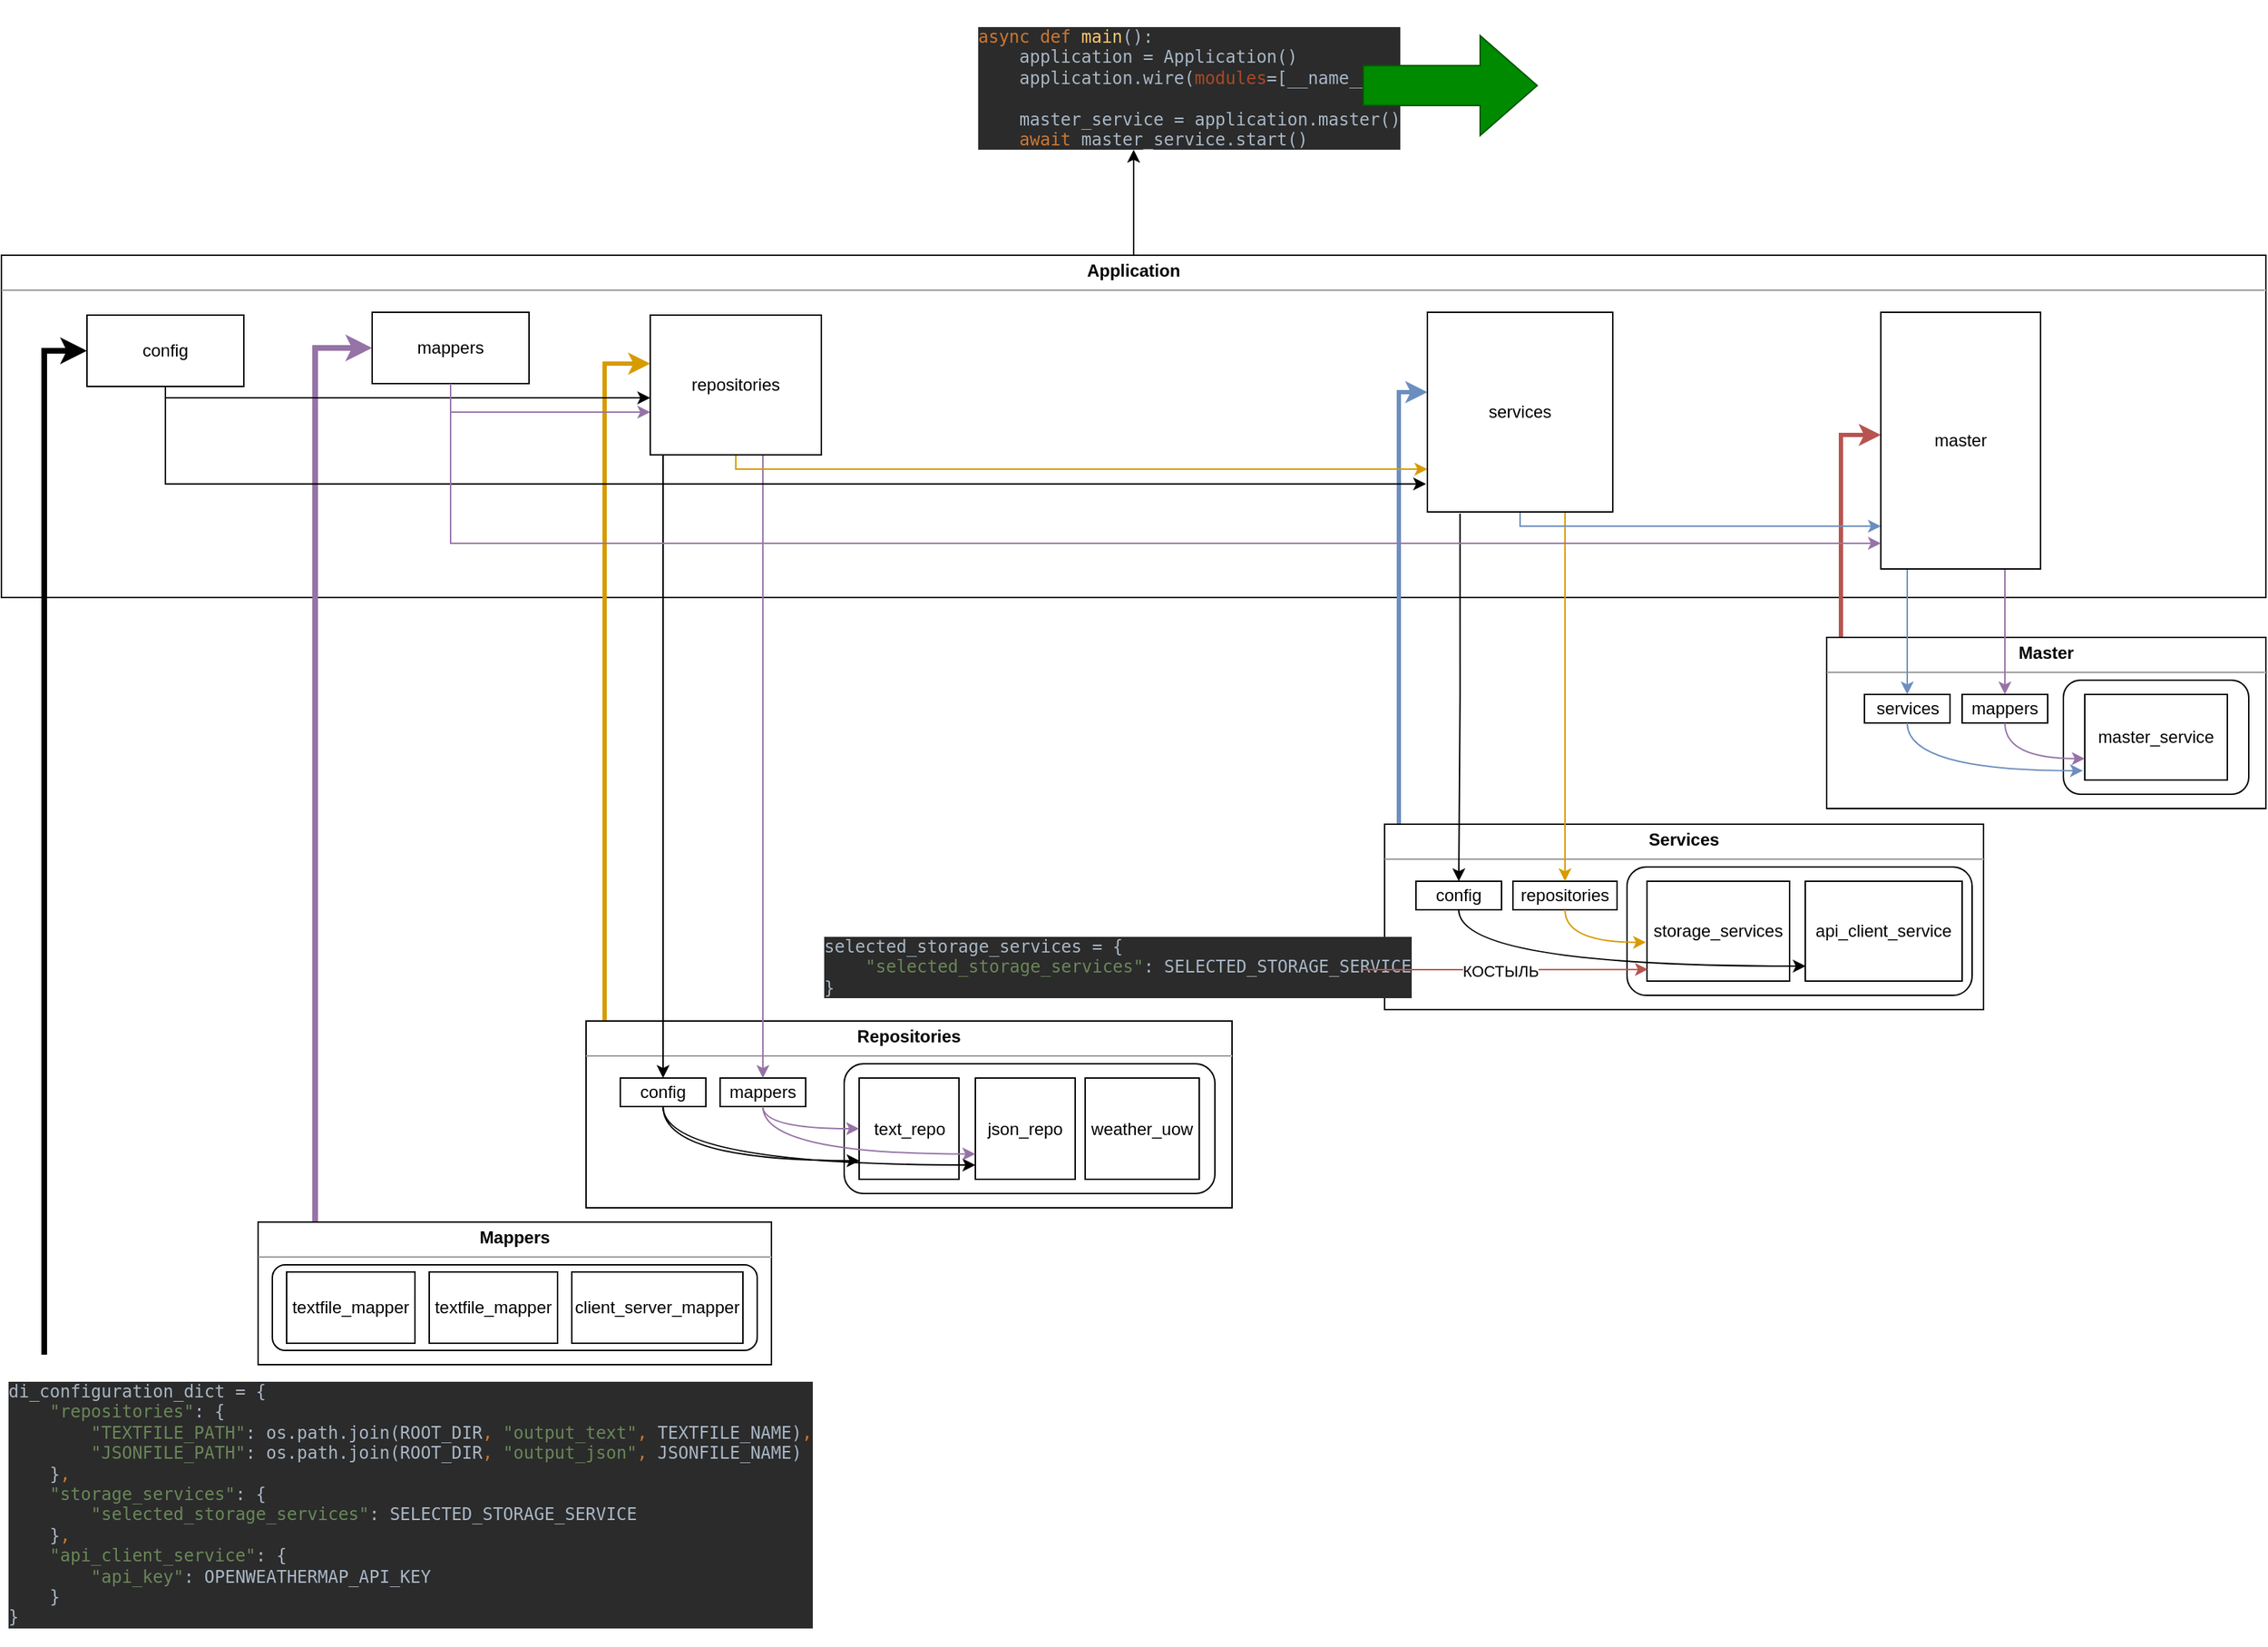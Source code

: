 <mxfile version="22.1.5" type="device">
  <diagram name="Страница — 1" id="3d6UdgaXa_TiW9LR1_nT">
    <mxGraphModel dx="2514" dy="1274" grid="1" gridSize="10" guides="1" tooltips="1" connect="1" arrows="1" fold="1" page="1" pageScale="1" pageWidth="827" pageHeight="1169" math="0" shadow="0">
      <root>
        <mxCell id="0" />
        <mxCell id="1" parent="0" />
        <mxCell id="HMvfkdlZZt-lKRl-E1Fo-84" style="edgeStyle=orthogonalEdgeStyle;rounded=0;orthogonalLoop=1;jettySize=auto;html=1;" edge="1" parent="1" source="HMvfkdlZZt-lKRl-E1Fo-31" target="HMvfkdlZZt-lKRl-E1Fo-82">
          <mxGeometry relative="1" as="geometry">
            <Array as="points">
              <mxPoint x="816" y="150" />
              <mxPoint x="816" y="150" />
            </Array>
          </mxGeometry>
        </mxCell>
        <mxCell id="HMvfkdlZZt-lKRl-E1Fo-31" value="&lt;p style=&quot;margin:0px;margin-top:4px;text-align:center;&quot;&gt;&lt;b&gt;Application&lt;/b&gt;&lt;/p&gt;&lt;hr size=&quot;1&quot;&gt;&lt;div style=&quot;height:2px;&quot;&gt;&lt;br&gt;&lt;/div&gt;" style="verticalAlign=top;align=left;overflow=fill;fontSize=12;fontFamily=Helvetica;html=1;whiteSpace=wrap;" vertex="1" parent="1">
          <mxGeometry x="22" y="194" width="1588" height="240" as="geometry" />
        </mxCell>
        <mxCell id="HMvfkdlZZt-lKRl-E1Fo-41" style="edgeStyle=orthogonalEdgeStyle;rounded=0;orthogonalLoop=1;jettySize=auto;html=1;entryX=0;entryY=0.5;entryDx=0;entryDy=0;strokeWidth=4;fillColor=#e1d5e7;strokeColor=#9673a6;" edge="1" parent="1" source="HMvfkdlZZt-lKRl-E1Fo-4" target="HMvfkdlZZt-lKRl-E1Fo-36">
          <mxGeometry relative="1" as="geometry">
            <Array as="points">
              <mxPoint x="242" y="259" />
            </Array>
          </mxGeometry>
        </mxCell>
        <mxCell id="HMvfkdlZZt-lKRl-E1Fo-4" value="&lt;p style=&quot;margin:0px;margin-top:4px;text-align:center;&quot;&gt;&lt;b&gt;Mappers&lt;/b&gt;&lt;/p&gt;&lt;hr size=&quot;1&quot;&gt;&lt;div style=&quot;height:2px;&quot;&gt;&lt;br&gt;&lt;/div&gt;" style="verticalAlign=top;align=left;overflow=fill;fontSize=12;fontFamily=Helvetica;html=1;whiteSpace=wrap;" vertex="1" parent="1">
          <mxGeometry x="202" y="872" width="360" height="100" as="geometry" />
        </mxCell>
        <mxCell id="HMvfkdlZZt-lKRl-E1Fo-8" value="" style="rounded=1;whiteSpace=wrap;html=1;" vertex="1" parent="1">
          <mxGeometry x="212" y="902" width="340" height="60" as="geometry" />
        </mxCell>
        <mxCell id="HMvfkdlZZt-lKRl-E1Fo-5" value="textfile_mapper" style="html=1;whiteSpace=wrap;" vertex="1" parent="1">
          <mxGeometry x="222" y="907" width="90" height="50" as="geometry" />
        </mxCell>
        <mxCell id="HMvfkdlZZt-lKRl-E1Fo-7" value="client_server_mapper" style="html=1;whiteSpace=wrap;" vertex="1" parent="1">
          <mxGeometry x="422" y="907" width="120" height="50" as="geometry" />
        </mxCell>
        <mxCell id="HMvfkdlZZt-lKRl-E1Fo-6" value="textfile_mapper" style="html=1;whiteSpace=wrap;" vertex="1" parent="1">
          <mxGeometry x="322" y="907" width="90" height="50" as="geometry" />
        </mxCell>
        <mxCell id="HMvfkdlZZt-lKRl-E1Fo-43" style="edgeStyle=orthogonalEdgeStyle;rounded=0;orthogonalLoop=1;jettySize=auto;html=1;strokeWidth=3;fillColor=#ffe6cc;strokeColor=#d79b00;" edge="1" parent="1" source="HMvfkdlZZt-lKRl-E1Fo-10" target="HMvfkdlZZt-lKRl-E1Fo-37">
          <mxGeometry relative="1" as="geometry">
            <Array as="points">
              <mxPoint x="445" y="270" />
            </Array>
          </mxGeometry>
        </mxCell>
        <mxCell id="HMvfkdlZZt-lKRl-E1Fo-10" value="&lt;p style=&quot;margin:0px;margin-top:4px;text-align:center;&quot;&gt;&lt;b&gt;Repositories&lt;/b&gt;&lt;/p&gt;&lt;hr size=&quot;1&quot;&gt;&lt;div style=&quot;height:2px;&quot;&gt;&lt;br&gt;&lt;/div&gt;" style="verticalAlign=top;align=left;overflow=fill;fontSize=12;fontFamily=Helvetica;html=1;whiteSpace=wrap;" vertex="1" parent="1">
          <mxGeometry x="432" y="731" width="453" height="131" as="geometry" />
        </mxCell>
        <mxCell id="HMvfkdlZZt-lKRl-E1Fo-11" value="" style="rounded=1;whiteSpace=wrap;html=1;" vertex="1" parent="1">
          <mxGeometry x="613" y="761" width="260" height="91" as="geometry" />
        </mxCell>
        <mxCell id="HMvfkdlZZt-lKRl-E1Fo-12" value="config" style="html=1;whiteSpace=wrap;" vertex="1" parent="1">
          <mxGeometry x="456" y="771" width="60" height="20" as="geometry" />
        </mxCell>
        <mxCell id="HMvfkdlZZt-lKRl-E1Fo-13" value="mappers" style="html=1;whiteSpace=wrap;" vertex="1" parent="1">
          <mxGeometry x="526" y="771" width="60" height="20" as="geometry" />
        </mxCell>
        <mxCell id="HMvfkdlZZt-lKRl-E1Fo-14" value="text_repo" style="html=1;whiteSpace=wrap;" vertex="1" parent="1">
          <mxGeometry x="623.5" y="771" width="70" height="71" as="geometry" />
        </mxCell>
        <mxCell id="HMvfkdlZZt-lKRl-E1Fo-15" value="json_repo" style="html=1;whiteSpace=wrap;" vertex="1" parent="1">
          <mxGeometry x="705" y="771" width="70" height="71" as="geometry" />
        </mxCell>
        <mxCell id="HMvfkdlZZt-lKRl-E1Fo-16" value="weather_uow" style="html=1;whiteSpace=wrap;" vertex="1" parent="1">
          <mxGeometry x="782" y="771" width="80" height="71" as="geometry" />
        </mxCell>
        <mxCell id="HMvfkdlZZt-lKRl-E1Fo-17" style="edgeStyle=orthogonalEdgeStyle;rounded=0;orthogonalLoop=1;jettySize=auto;html=1;exitX=0.5;exitY=1;exitDx=0;exitDy=0;" edge="1" parent="1" source="HMvfkdlZZt-lKRl-E1Fo-6" target="HMvfkdlZZt-lKRl-E1Fo-6">
          <mxGeometry relative="1" as="geometry" />
        </mxCell>
        <mxCell id="HMvfkdlZZt-lKRl-E1Fo-44" style="edgeStyle=orthogonalEdgeStyle;rounded=0;orthogonalLoop=1;jettySize=auto;html=1;strokeWidth=3;fillColor=#dae8fc;strokeColor=#6c8ebf;" edge="1" parent="1" source="HMvfkdlZZt-lKRl-E1Fo-18" target="HMvfkdlZZt-lKRl-E1Fo-38">
          <mxGeometry relative="1" as="geometry">
            <Array as="points">
              <mxPoint x="1002" y="290" />
            </Array>
          </mxGeometry>
        </mxCell>
        <mxCell id="HMvfkdlZZt-lKRl-E1Fo-18" value="&lt;p style=&quot;margin:0px;margin-top:4px;text-align:center;&quot;&gt;&lt;b&gt;Services&lt;/b&gt;&lt;/p&gt;&lt;hr size=&quot;1&quot;&gt;&lt;div style=&quot;height:2px;&quot;&gt;&lt;br&gt;&lt;/div&gt;" style="verticalAlign=top;align=left;overflow=fill;fontSize=12;fontFamily=Helvetica;html=1;whiteSpace=wrap;" vertex="1" parent="1">
          <mxGeometry x="992" y="593" width="420" height="130" as="geometry" />
        </mxCell>
        <mxCell id="HMvfkdlZZt-lKRl-E1Fo-19" value="" style="rounded=1;whiteSpace=wrap;html=1;" vertex="1" parent="1">
          <mxGeometry x="1162" y="623" width="242" height="90" as="geometry" />
        </mxCell>
        <mxCell id="HMvfkdlZZt-lKRl-E1Fo-20" value="config" style="html=1;whiteSpace=wrap;" vertex="1" parent="1">
          <mxGeometry x="1014" y="633" width="60" height="20" as="geometry" />
        </mxCell>
        <mxCell id="HMvfkdlZZt-lKRl-E1Fo-21" value="repositories" style="html=1;whiteSpace=wrap;" vertex="1" parent="1">
          <mxGeometry x="1082" y="633" width="73" height="20" as="geometry" />
        </mxCell>
        <mxCell id="HMvfkdlZZt-lKRl-E1Fo-22" value="storage_services" style="html=1;whiteSpace=wrap;" vertex="1" parent="1">
          <mxGeometry x="1176" y="633" width="100" height="70" as="geometry" />
        </mxCell>
        <mxCell id="HMvfkdlZZt-lKRl-E1Fo-24" value="api_client_service" style="html=1;whiteSpace=wrap;" vertex="1" parent="1">
          <mxGeometry x="1287" y="633" width="110" height="70" as="geometry" />
        </mxCell>
        <mxCell id="HMvfkdlZZt-lKRl-E1Fo-46" style="edgeStyle=orthogonalEdgeStyle;rounded=0;orthogonalLoop=1;jettySize=auto;html=1;strokeWidth=3;fillColor=#f8cecc;strokeColor=#b85450;" edge="1" parent="1" source="HMvfkdlZZt-lKRl-E1Fo-25" target="HMvfkdlZZt-lKRl-E1Fo-39">
          <mxGeometry relative="1" as="geometry">
            <mxPoint x="1312.5" y="330.0" as="sourcePoint" />
            <mxPoint x="1440.5" y="150" as="targetPoint" />
            <Array as="points">
              <mxPoint x="1312" y="320" />
            </Array>
          </mxGeometry>
        </mxCell>
        <mxCell id="HMvfkdlZZt-lKRl-E1Fo-25" value="&lt;p style=&quot;margin:0px;margin-top:4px;text-align:center;&quot;&gt;&lt;b&gt;Master&lt;/b&gt;&lt;/p&gt;&lt;hr size=&quot;1&quot;&gt;&lt;div style=&quot;height:2px;&quot;&gt;&lt;br&gt;&lt;/div&gt;" style="verticalAlign=top;align=left;overflow=fill;fontSize=12;fontFamily=Helvetica;html=1;whiteSpace=wrap;" vertex="1" parent="1">
          <mxGeometry x="1302" y="462" width="308" height="120" as="geometry" />
        </mxCell>
        <mxCell id="HMvfkdlZZt-lKRl-E1Fo-26" value="" style="rounded=1;whiteSpace=wrap;html=1;" vertex="1" parent="1">
          <mxGeometry x="1468" y="492" width="130" height="80" as="geometry" />
        </mxCell>
        <mxCell id="HMvfkdlZZt-lKRl-E1Fo-27" value="services" style="html=1;whiteSpace=wrap;" vertex="1" parent="1">
          <mxGeometry x="1328.5" y="502" width="60" height="20" as="geometry" />
        </mxCell>
        <mxCell id="HMvfkdlZZt-lKRl-E1Fo-28" value="mappers" style="html=1;whiteSpace=wrap;" vertex="1" parent="1">
          <mxGeometry x="1397" y="502" width="60" height="20" as="geometry" />
        </mxCell>
        <mxCell id="HMvfkdlZZt-lKRl-E1Fo-29" value="master_service" style="html=1;whiteSpace=wrap;" vertex="1" parent="1">
          <mxGeometry x="1483" y="502" width="100" height="60" as="geometry" />
        </mxCell>
        <mxCell id="HMvfkdlZZt-lKRl-E1Fo-40" style="edgeStyle=orthogonalEdgeStyle;rounded=0;orthogonalLoop=1;jettySize=auto;html=1;strokeWidth=4;entryX=0;entryY=0.5;entryDx=0;entryDy=0;" edge="1" parent="1" source="HMvfkdlZZt-lKRl-E1Fo-33" target="HMvfkdlZZt-lKRl-E1Fo-35">
          <mxGeometry relative="1" as="geometry">
            <Array as="points">
              <mxPoint x="52" y="261" />
            </Array>
          </mxGeometry>
        </mxCell>
        <mxCell id="HMvfkdlZZt-lKRl-E1Fo-33" value="&lt;pre style=&quot;background-color:#2b2b2b;color:#a9b7c6;font-family:&#39;JetBrains Mono&#39;,monospace;font-size:9,8pt;&quot;&gt;di_configuration_dict = {&lt;br&gt;    &lt;span style=&quot;color:#6a8759;&quot;&gt;&quot;repositories&quot;&lt;/span&gt;: {&lt;br&gt;        &lt;span style=&quot;color:#6a8759;&quot;&gt;&quot;TEXTFILE_PATH&quot;&lt;/span&gt;: os.path.join(ROOT_DIR&lt;span style=&quot;color:#cc7832;&quot;&gt;, &lt;/span&gt;&lt;span style=&quot;color:#6a8759;&quot;&gt;&quot;output_text&quot;&lt;/span&gt;&lt;span style=&quot;color:#cc7832;&quot;&gt;, &lt;/span&gt;TEXTFILE_NAME)&lt;span style=&quot;color:#cc7832;&quot;&gt;,&lt;br&gt;&lt;/span&gt;&lt;span style=&quot;color:#cc7832;&quot;&gt;        &lt;/span&gt;&lt;span style=&quot;color:#6a8759;&quot;&gt;&quot;JSONFILE_PATH&quot;&lt;/span&gt;: os.path.join(ROOT_DIR&lt;span style=&quot;color:#cc7832;&quot;&gt;, &lt;/span&gt;&lt;span style=&quot;color:#6a8759;&quot;&gt;&quot;output_json&quot;&lt;/span&gt;&lt;span style=&quot;color:#cc7832;&quot;&gt;, &lt;/span&gt;JSONFILE_NAME)&lt;br&gt;    }&lt;span style=&quot;color:#cc7832;&quot;&gt;,&lt;br&gt;&lt;/span&gt;&lt;span style=&quot;color:#cc7832;&quot;&gt;    &lt;/span&gt;&lt;span style=&quot;color:#6a8759;&quot;&gt;&quot;storage_services&quot;&lt;/span&gt;: {&lt;br&gt;        &lt;span style=&quot;color:#6a8759;&quot;&gt;&quot;selected_storage_services&quot;&lt;/span&gt;: SELECTED_STORAGE_SERVICE&lt;br&gt;    }&lt;span style=&quot;color:#cc7832;&quot;&gt;,&lt;br&gt;&lt;/span&gt;&lt;span style=&quot;color:#cc7832;&quot;&gt;    &lt;/span&gt;&lt;span style=&quot;color:#6a8759;&quot;&gt;&quot;api_client_service&quot;&lt;/span&gt;: {&lt;br&gt;        &lt;span style=&quot;color:#6a8759;&quot;&gt;&quot;api_key&quot;&lt;/span&gt;: OPENWEATHERMAP_API_KEY&lt;br&gt;    }&lt;br&gt;}&lt;/pre&gt;" style="text;whiteSpace=wrap;html=1;" vertex="1" parent="1">
          <mxGeometry x="25" y="965" width="517" height="190" as="geometry" />
        </mxCell>
        <mxCell id="HMvfkdlZZt-lKRl-E1Fo-34" value="&lt;pre style=&quot;background-color:#2b2b2b;color:#a9b7c6;font-family:&#39;JetBrains Mono&#39;,monospace;font-size:9,8pt;&quot;&gt;selected_storage_services = {&lt;br&gt;    &lt;span style=&quot;color:#6a8759;&quot;&gt;&quot;selected_storage_services&quot;&lt;/span&gt;: SELECTED_STORAGE_SERVICE&lt;br&gt;}&lt;/pre&gt;" style="text;whiteSpace=wrap;html=1;" vertex="1" parent="1">
          <mxGeometry x="597" y="653" width="380" height="70" as="geometry" />
        </mxCell>
        <mxCell id="HMvfkdlZZt-lKRl-E1Fo-49" style="edgeStyle=orthogonalEdgeStyle;rounded=0;orthogonalLoop=1;jettySize=auto;html=1;" edge="1" parent="1" source="HMvfkdlZZt-lKRl-E1Fo-35" target="HMvfkdlZZt-lKRl-E1Fo-37">
          <mxGeometry relative="1" as="geometry">
            <Array as="points">
              <mxPoint x="137" y="294" />
            </Array>
          </mxGeometry>
        </mxCell>
        <mxCell id="HMvfkdlZZt-lKRl-E1Fo-35" value="config" style="html=1;whiteSpace=wrap;" vertex="1" parent="1">
          <mxGeometry x="82" y="236" width="110" height="50" as="geometry" />
        </mxCell>
        <mxCell id="HMvfkdlZZt-lKRl-E1Fo-50" style="edgeStyle=orthogonalEdgeStyle;rounded=0;orthogonalLoop=1;jettySize=auto;html=1;fillColor=#e1d5e7;strokeColor=#9673a6;" edge="1" parent="1" source="HMvfkdlZZt-lKRl-E1Fo-36" target="HMvfkdlZZt-lKRl-E1Fo-37">
          <mxGeometry relative="1" as="geometry">
            <Array as="points">
              <mxPoint x="337" y="304" />
            </Array>
          </mxGeometry>
        </mxCell>
        <mxCell id="HMvfkdlZZt-lKRl-E1Fo-36" value="mappers" style="html=1;whiteSpace=wrap;" vertex="1" parent="1">
          <mxGeometry x="282" y="234" width="110" height="50" as="geometry" />
        </mxCell>
        <mxCell id="HMvfkdlZZt-lKRl-E1Fo-51" style="edgeStyle=orthogonalEdgeStyle;rounded=0;orthogonalLoop=1;jettySize=auto;html=1;entryX=0.5;entryY=0;entryDx=0;entryDy=0;" edge="1" parent="1" source="HMvfkdlZZt-lKRl-E1Fo-37" target="HMvfkdlZZt-lKRl-E1Fo-12">
          <mxGeometry relative="1" as="geometry">
            <Array as="points">
              <mxPoint x="486" y="380" />
              <mxPoint x="486" y="380" />
            </Array>
          </mxGeometry>
        </mxCell>
        <mxCell id="HMvfkdlZZt-lKRl-E1Fo-52" style="edgeStyle=orthogonalEdgeStyle;rounded=0;orthogonalLoop=1;jettySize=auto;html=1;entryX=0.5;entryY=0;entryDx=0;entryDy=0;fillColor=#e1d5e7;strokeColor=#9673a6;" edge="1" parent="1" source="HMvfkdlZZt-lKRl-E1Fo-37" target="HMvfkdlZZt-lKRl-E1Fo-13">
          <mxGeometry relative="1" as="geometry">
            <Array as="points">
              <mxPoint x="556" y="570" />
              <mxPoint x="556" y="570" />
            </Array>
          </mxGeometry>
        </mxCell>
        <mxCell id="HMvfkdlZZt-lKRl-E1Fo-61" style="edgeStyle=orthogonalEdgeStyle;rounded=0;orthogonalLoop=1;jettySize=auto;html=1;fillColor=#ffe6cc;strokeColor=#d79b00;" edge="1" parent="1" source="HMvfkdlZZt-lKRl-E1Fo-37" target="HMvfkdlZZt-lKRl-E1Fo-38">
          <mxGeometry relative="1" as="geometry">
            <Array as="points">
              <mxPoint x="537" y="344" />
            </Array>
          </mxGeometry>
        </mxCell>
        <mxCell id="HMvfkdlZZt-lKRl-E1Fo-37" value="repositories" style="html=1;whiteSpace=wrap;" vertex="1" parent="1">
          <mxGeometry x="477" y="236" width="120" height="98" as="geometry" />
        </mxCell>
        <mxCell id="HMvfkdlZZt-lKRl-E1Fo-65" style="edgeStyle=orthogonalEdgeStyle;rounded=0;orthogonalLoop=1;jettySize=auto;html=1;entryX=0.5;entryY=0;entryDx=0;entryDy=0;exitX=0.176;exitY=1.008;exitDx=0;exitDy=0;exitPerimeter=0;" edge="1" parent="1" source="HMvfkdlZZt-lKRl-E1Fo-38" target="HMvfkdlZZt-lKRl-E1Fo-20">
          <mxGeometry relative="1" as="geometry" />
        </mxCell>
        <mxCell id="HMvfkdlZZt-lKRl-E1Fo-67" style="edgeStyle=orthogonalEdgeStyle;rounded=0;orthogonalLoop=1;jettySize=auto;html=1;entryX=0.5;entryY=0;entryDx=0;entryDy=0;fillColor=#ffe6cc;strokeColor=#d79b00;" edge="1" parent="1" source="HMvfkdlZZt-lKRl-E1Fo-38" target="HMvfkdlZZt-lKRl-E1Fo-21">
          <mxGeometry relative="1" as="geometry">
            <Array as="points">
              <mxPoint x="1119" y="310" />
              <mxPoint x="1119" y="310" />
            </Array>
          </mxGeometry>
        </mxCell>
        <mxCell id="HMvfkdlZZt-lKRl-E1Fo-74" style="edgeStyle=orthogonalEdgeStyle;rounded=0;orthogonalLoop=1;jettySize=auto;html=1;fillColor=#dae8fc;strokeColor=#6c8ebf;" edge="1" parent="1" source="HMvfkdlZZt-lKRl-E1Fo-38" target="HMvfkdlZZt-lKRl-E1Fo-39">
          <mxGeometry relative="1" as="geometry">
            <Array as="points">
              <mxPoint x="1087" y="384" />
            </Array>
          </mxGeometry>
        </mxCell>
        <mxCell id="HMvfkdlZZt-lKRl-E1Fo-38" value="services" style="html=1;whiteSpace=wrap;" vertex="1" parent="1">
          <mxGeometry x="1022" y="234" width="130" height="140" as="geometry" />
        </mxCell>
        <mxCell id="HMvfkdlZZt-lKRl-E1Fo-77" style="edgeStyle=orthogonalEdgeStyle;rounded=0;orthogonalLoop=1;jettySize=auto;html=1;entryX=0.5;entryY=0;entryDx=0;entryDy=0;fillColor=#dae8fc;strokeColor=#6c8ebf;" edge="1" parent="1" source="HMvfkdlZZt-lKRl-E1Fo-39" target="HMvfkdlZZt-lKRl-E1Fo-27">
          <mxGeometry relative="1" as="geometry">
            <Array as="points">
              <mxPoint x="1359" y="305" />
            </Array>
          </mxGeometry>
        </mxCell>
        <mxCell id="HMvfkdlZZt-lKRl-E1Fo-78" style="edgeStyle=orthogonalEdgeStyle;rounded=0;orthogonalLoop=1;jettySize=auto;html=1;entryX=0.5;entryY=0;entryDx=0;entryDy=0;fillColor=#e1d5e7;strokeColor=#9673a6;" edge="1" parent="1" source="HMvfkdlZZt-lKRl-E1Fo-39" target="HMvfkdlZZt-lKRl-E1Fo-28">
          <mxGeometry relative="1" as="geometry">
            <Array as="points">
              <mxPoint x="1427" y="260" />
              <mxPoint x="1427" y="260" />
            </Array>
          </mxGeometry>
        </mxCell>
        <mxCell id="HMvfkdlZZt-lKRl-E1Fo-39" value="master" style="html=1;whiteSpace=wrap;" vertex="1" parent="1">
          <mxGeometry x="1340" y="234" width="112" height="180" as="geometry" />
        </mxCell>
        <mxCell id="HMvfkdlZZt-lKRl-E1Fo-54" value="" style="endArrow=classic;html=1;rounded=0;exitX=0.5;exitY=1;exitDx=0;exitDy=0;entryX=0.004;entryY=0.817;entryDx=0;entryDy=0;edgeStyle=orthogonalEdgeStyle;curved=1;entryPerimeter=0;" edge="1" parent="1" source="HMvfkdlZZt-lKRl-E1Fo-12" target="HMvfkdlZZt-lKRl-E1Fo-14">
          <mxGeometry width="50" height="50" relative="1" as="geometry">
            <mxPoint x="595" y="752" as="sourcePoint" />
            <mxPoint x="645" y="702" as="targetPoint" />
          </mxGeometry>
        </mxCell>
        <mxCell id="HMvfkdlZZt-lKRl-E1Fo-56" value="" style="endArrow=classic;html=1;rounded=0;edgeStyle=orthogonalEdgeStyle;curved=1;exitX=0.5;exitY=1;exitDx=0;exitDy=0;" edge="1" parent="1" source="HMvfkdlZZt-lKRl-E1Fo-12" target="HMvfkdlZZt-lKRl-E1Fo-15">
          <mxGeometry width="50" height="50" relative="1" as="geometry">
            <mxPoint x="495.4" y="791" as="sourcePoint" />
            <mxPoint x="704.98" y="835.178" as="targetPoint" />
            <Array as="points">
              <mxPoint x="486" y="832" />
            </Array>
          </mxGeometry>
        </mxCell>
        <mxCell id="HMvfkdlZZt-lKRl-E1Fo-57" value="" style="endArrow=classic;html=1;rounded=0;exitX=0.5;exitY=1;exitDx=0;exitDy=0;entryX=0;entryY=0.75;entryDx=0;entryDy=0;edgeStyle=orthogonalEdgeStyle;curved=1;fillColor=#e1d5e7;strokeColor=#9673a6;" edge="1" parent="1" source="HMvfkdlZZt-lKRl-E1Fo-13" target="HMvfkdlZZt-lKRl-E1Fo-15">
          <mxGeometry width="50" height="50" relative="1" as="geometry">
            <mxPoint x="545" y="862" as="sourcePoint" />
            <mxPoint x="595" y="812" as="targetPoint" />
          </mxGeometry>
        </mxCell>
        <mxCell id="HMvfkdlZZt-lKRl-E1Fo-58" value="" style="endArrow=classic;html=1;rounded=0;exitX=0.5;exitY=1;exitDx=0;exitDy=0;entryX=0;entryY=0.5;entryDx=0;entryDy=0;fillColor=#e1d5e7;strokeColor=#9673a6;edgeStyle=orthogonalEdgeStyle;curved=1;" edge="1" parent="1" source="HMvfkdlZZt-lKRl-E1Fo-13" target="HMvfkdlZZt-lKRl-E1Fo-14">
          <mxGeometry width="50" height="50" relative="1" as="geometry">
            <mxPoint x="545" y="852" as="sourcePoint" />
            <mxPoint x="595" y="802" as="targetPoint" />
          </mxGeometry>
        </mxCell>
        <mxCell id="HMvfkdlZZt-lKRl-E1Fo-63" style="edgeStyle=orthogonalEdgeStyle;rounded=0;orthogonalLoop=1;jettySize=auto;html=1;exitX=0.5;exitY=1;exitDx=0;exitDy=0;entryX=-0.007;entryY=0.86;entryDx=0;entryDy=0;entryPerimeter=0;" edge="1" parent="1" source="HMvfkdlZZt-lKRl-E1Fo-35" target="HMvfkdlZZt-lKRl-E1Fo-38">
          <mxGeometry relative="1" as="geometry">
            <mxPoint x="1049" y="367" as="targetPoint" />
          </mxGeometry>
        </mxCell>
        <mxCell id="HMvfkdlZZt-lKRl-E1Fo-68" style="edgeStyle=orthogonalEdgeStyle;rounded=0;orthogonalLoop=1;jettySize=auto;html=1;entryX=0.006;entryY=0.883;entryDx=0;entryDy=0;entryPerimeter=0;fillColor=#f8cecc;strokeColor=#b85450;" edge="1" parent="1" source="HMvfkdlZZt-lKRl-E1Fo-34" target="HMvfkdlZZt-lKRl-E1Fo-22">
          <mxGeometry relative="1" as="geometry">
            <Array as="points">
              <mxPoint x="1002" y="695" />
              <mxPoint x="1002" y="695" />
            </Array>
          </mxGeometry>
        </mxCell>
        <mxCell id="HMvfkdlZZt-lKRl-E1Fo-69" value="КОСТЫЛЬ" style="edgeLabel;html=1;align=center;verticalAlign=middle;resizable=0;points=[];" vertex="1" connectable="0" parent="HMvfkdlZZt-lKRl-E1Fo-68">
          <mxGeometry x="-0.038" y="-1" relative="1" as="geometry">
            <mxPoint as="offset" />
          </mxGeometry>
        </mxCell>
        <mxCell id="HMvfkdlZZt-lKRl-E1Fo-71" value="" style="endArrow=classic;html=1;rounded=0;exitX=0.5;exitY=1;exitDx=0;exitDy=0;entryX=0.003;entryY=0.85;entryDx=0;entryDy=0;entryPerimeter=0;edgeStyle=orthogonalEdgeStyle;curved=1;" edge="1" parent="1" source="HMvfkdlZZt-lKRl-E1Fo-20" target="HMvfkdlZZt-lKRl-E1Fo-24">
          <mxGeometry width="50" height="50" relative="1" as="geometry">
            <mxPoint x="1032" y="693" as="sourcePoint" />
            <mxPoint x="1082" y="643" as="targetPoint" />
          </mxGeometry>
        </mxCell>
        <mxCell id="HMvfkdlZZt-lKRl-E1Fo-72" value="" style="endArrow=classic;html=1;rounded=0;exitX=0.5;exitY=1;exitDx=0;exitDy=0;entryX=-0.007;entryY=0.612;entryDx=0;entryDy=0;entryPerimeter=0;edgeStyle=orthogonalEdgeStyle;curved=1;fillColor=#ffe6cc;strokeColor=#d79b00;" edge="1" parent="1" source="HMvfkdlZZt-lKRl-E1Fo-21" target="HMvfkdlZZt-lKRl-E1Fo-22">
          <mxGeometry width="50" height="50" relative="1" as="geometry">
            <mxPoint x="1032" y="693" as="sourcePoint" />
            <mxPoint x="1082" y="643" as="targetPoint" />
          </mxGeometry>
        </mxCell>
        <mxCell id="HMvfkdlZZt-lKRl-E1Fo-76" style="edgeStyle=orthogonalEdgeStyle;rounded=0;orthogonalLoop=1;jettySize=auto;html=1;entryX=0;entryY=0.9;entryDx=0;entryDy=0;entryPerimeter=0;fillColor=#e1d5e7;strokeColor=#9673a6;" edge="1" parent="1" source="HMvfkdlZZt-lKRl-E1Fo-36" target="HMvfkdlZZt-lKRl-E1Fo-39">
          <mxGeometry relative="1" as="geometry">
            <Array as="points">
              <mxPoint x="337" y="396" />
            </Array>
          </mxGeometry>
        </mxCell>
        <mxCell id="HMvfkdlZZt-lKRl-E1Fo-79" value="" style="endArrow=classic;html=1;rounded=0;exitX=0.5;exitY=1;exitDx=0;exitDy=0;entryX=-0.013;entryY=0.891;entryDx=0;entryDy=0;entryPerimeter=0;edgeStyle=orthogonalEdgeStyle;curved=1;fillColor=#dae8fc;strokeColor=#6c8ebf;" edge="1" parent="1" source="HMvfkdlZZt-lKRl-E1Fo-27" target="HMvfkdlZZt-lKRl-E1Fo-29">
          <mxGeometry width="50" height="50" relative="1" as="geometry">
            <mxPoint x="1340" y="512" as="sourcePoint" />
            <mxPoint x="1390" y="462" as="targetPoint" />
          </mxGeometry>
        </mxCell>
        <mxCell id="HMvfkdlZZt-lKRl-E1Fo-80" value="" style="endArrow=classic;html=1;rounded=0;exitX=0.5;exitY=1;exitDx=0;exitDy=0;entryX=0;entryY=0.75;entryDx=0;entryDy=0;edgeStyle=orthogonalEdgeStyle;curved=1;fillColor=#e1d5e7;strokeColor=#9673a6;" edge="1" parent="1" source="HMvfkdlZZt-lKRl-E1Fo-28" target="HMvfkdlZZt-lKRl-E1Fo-29">
          <mxGeometry width="50" height="50" relative="1" as="geometry">
            <mxPoint x="1340" y="512" as="sourcePoint" />
            <mxPoint x="1390" y="462" as="targetPoint" />
          </mxGeometry>
        </mxCell>
        <mxCell id="HMvfkdlZZt-lKRl-E1Fo-82" value="&lt;pre style=&quot;background-color:#2b2b2b;color:#a9b7c6;font-family:&#39;JetBrains Mono&#39;,monospace;font-size:9,8pt;&quot;&gt;&lt;span style=&quot;color:#cc7832;&quot;&gt;async def &lt;/span&gt;&lt;span style=&quot;color:#ffc66d;&quot;&gt;main&lt;/span&gt;():&lt;br&gt;    application = Application()&lt;br&gt;    application.wire(&lt;span style=&quot;color:#aa4926;&quot;&gt;modules&lt;/span&gt;=[__name__])&lt;br&gt;&lt;br&gt;    master_service = application.master()&lt;br&gt;    &lt;span style=&quot;color:#cc7832;&quot;&gt;await &lt;/span&gt;master_service.start()&lt;/pre&gt;" style="text;whiteSpace=wrap;html=1;" vertex="1" parent="1">
          <mxGeometry x="705" y="15" width="300" height="105" as="geometry" />
        </mxCell>
        <mxCell id="HMvfkdlZZt-lKRl-E1Fo-83" value="" style="html=1;shadow=0;dashed=0;align=center;verticalAlign=middle;shape=mxgraph.arrows2.arrow;dy=0.6;dx=40;notch=0;fillColor=#008a00;fontColor=#ffffff;strokeColor=#005700;" vertex="1" parent="1">
          <mxGeometry x="977" y="40" width="122" height="70" as="geometry" />
        </mxCell>
      </root>
    </mxGraphModel>
  </diagram>
</mxfile>
